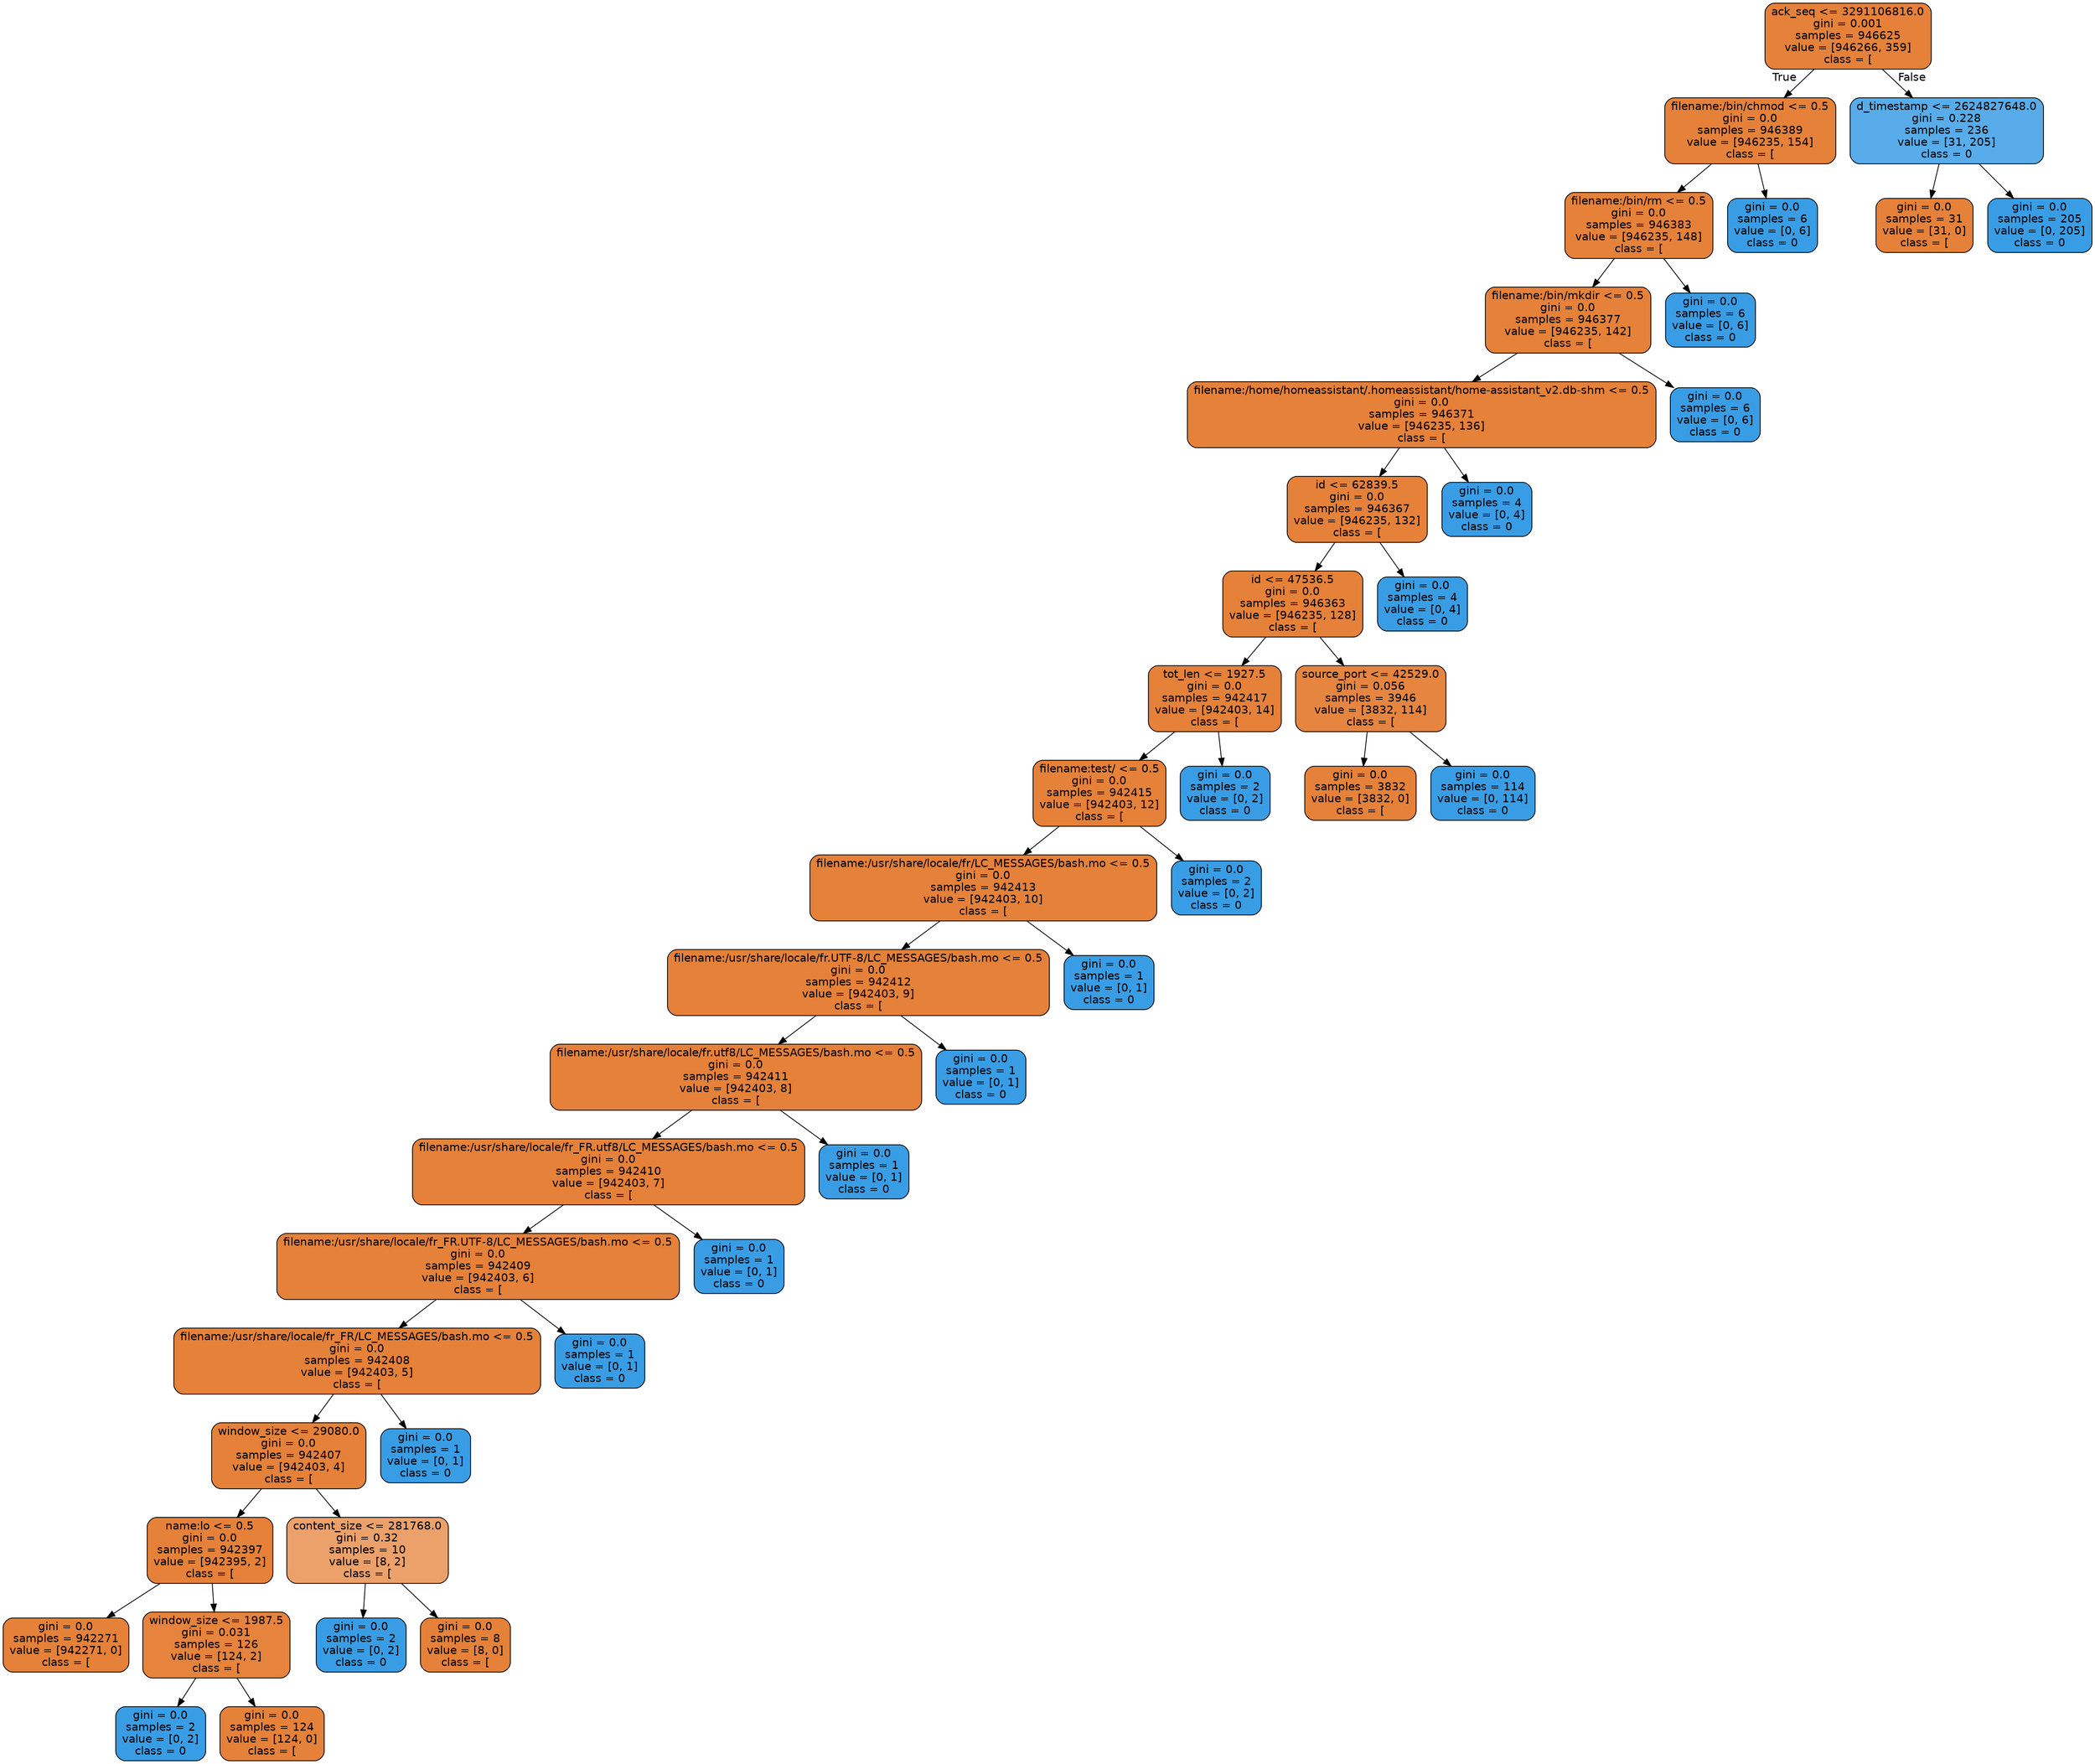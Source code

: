 digraph Tree {
node [shape=box, style="filled, rounded", color="black", fontname=helvetica] ;
edge [fontname=helvetica] ;
0 [label="ack_seq <= 3291106816.0\ngini = 0.001\nsamples = 946625\nvalue = [946266, 359]\nclass = [", fillcolor="#e58139ff"] ;
1 [label="filename:/bin/chmod <= 0.5\ngini = 0.0\nsamples = 946389\nvalue = [946235, 154]\nclass = [", fillcolor="#e58139ff"] ;
0 -> 1 [labeldistance=2.5, labelangle=45, headlabel="True"] ;
2 [label="filename:/bin/rm <= 0.5\ngini = 0.0\nsamples = 946383\nvalue = [946235, 148]\nclass = [", fillcolor="#e58139ff"] ;
1 -> 2 ;
3 [label="filename:/bin/mkdir <= 0.5\ngini = 0.0\nsamples = 946377\nvalue = [946235, 142]\nclass = [", fillcolor="#e58139ff"] ;
2 -> 3 ;
4 [label="filename:/home/homeassistant/.homeassistant/home-assistant_v2.db-shm <= 0.5\ngini = 0.0\nsamples = 946371\nvalue = [946235, 136]\nclass = [", fillcolor="#e58139ff"] ;
3 -> 4 ;
5 [label="id <= 62839.5\ngini = 0.0\nsamples = 946367\nvalue = [946235, 132]\nclass = [", fillcolor="#e58139ff"] ;
4 -> 5 ;
6 [label="id <= 47536.5\ngini = 0.0\nsamples = 946363\nvalue = [946235, 128]\nclass = [", fillcolor="#e58139ff"] ;
5 -> 6 ;
7 [label="tot_len <= 1927.5\ngini = 0.0\nsamples = 942417\nvalue = [942403, 14]\nclass = [", fillcolor="#e58139ff"] ;
6 -> 7 ;
8 [label="filename:test/ <= 0.5\ngini = 0.0\nsamples = 942415\nvalue = [942403, 12]\nclass = [", fillcolor="#e58139ff"] ;
7 -> 8 ;
9 [label="filename:/usr/share/locale/fr/LC_MESSAGES/bash.mo <= 0.5\ngini = 0.0\nsamples = 942413\nvalue = [942403, 10]\nclass = [", fillcolor="#e58139ff"] ;
8 -> 9 ;
10 [label="filename:/usr/share/locale/fr.UTF-8/LC_MESSAGES/bash.mo <= 0.5\ngini = 0.0\nsamples = 942412\nvalue = [942403, 9]\nclass = [", fillcolor="#e58139ff"] ;
9 -> 10 ;
11 [label="filename:/usr/share/locale/fr.utf8/LC_MESSAGES/bash.mo <= 0.5\ngini = 0.0\nsamples = 942411\nvalue = [942403, 8]\nclass = [", fillcolor="#e58139ff"] ;
10 -> 11 ;
12 [label="filename:/usr/share/locale/fr_FR.utf8/LC_MESSAGES/bash.mo <= 0.5\ngini = 0.0\nsamples = 942410\nvalue = [942403, 7]\nclass = [", fillcolor="#e58139ff"] ;
11 -> 12 ;
13 [label="filename:/usr/share/locale/fr_FR.UTF-8/LC_MESSAGES/bash.mo <= 0.5\ngini = 0.0\nsamples = 942409\nvalue = [942403, 6]\nclass = [", fillcolor="#e58139ff"] ;
12 -> 13 ;
14 [label="filename:/usr/share/locale/fr_FR/LC_MESSAGES/bash.mo <= 0.5\ngini = 0.0\nsamples = 942408\nvalue = [942403, 5]\nclass = [", fillcolor="#e58139ff"] ;
13 -> 14 ;
15 [label="window_size <= 29080.0\ngini = 0.0\nsamples = 942407\nvalue = [942403, 4]\nclass = [", fillcolor="#e58139ff"] ;
14 -> 15 ;
16 [label="name:lo <= 0.5\ngini = 0.0\nsamples = 942397\nvalue = [942395, 2]\nclass = [", fillcolor="#e58139ff"] ;
15 -> 16 ;
17 [label="gini = 0.0\nsamples = 942271\nvalue = [942271, 0]\nclass = [", fillcolor="#e58139ff"] ;
16 -> 17 ;
18 [label="window_size <= 1987.5\ngini = 0.031\nsamples = 126\nvalue = [124, 2]\nclass = [", fillcolor="#e58139fb"] ;
16 -> 18 ;
19 [label="gini = 0.0\nsamples = 2\nvalue = [0, 2]\nclass = 0", fillcolor="#399de5ff"] ;
18 -> 19 ;
20 [label="gini = 0.0\nsamples = 124\nvalue = [124, 0]\nclass = [", fillcolor="#e58139ff"] ;
18 -> 20 ;
21 [label="content_size <= 281768.0\ngini = 0.32\nsamples = 10\nvalue = [8, 2]\nclass = [", fillcolor="#e58139bf"] ;
15 -> 21 ;
22 [label="gini = 0.0\nsamples = 2\nvalue = [0, 2]\nclass = 0", fillcolor="#399de5ff"] ;
21 -> 22 ;
23 [label="gini = 0.0\nsamples = 8\nvalue = [8, 0]\nclass = [", fillcolor="#e58139ff"] ;
21 -> 23 ;
24 [label="gini = 0.0\nsamples = 1\nvalue = [0, 1]\nclass = 0", fillcolor="#399de5ff"] ;
14 -> 24 ;
25 [label="gini = 0.0\nsamples = 1\nvalue = [0, 1]\nclass = 0", fillcolor="#399de5ff"] ;
13 -> 25 ;
26 [label="gini = 0.0\nsamples = 1\nvalue = [0, 1]\nclass = 0", fillcolor="#399de5ff"] ;
12 -> 26 ;
27 [label="gini = 0.0\nsamples = 1\nvalue = [0, 1]\nclass = 0", fillcolor="#399de5ff"] ;
11 -> 27 ;
28 [label="gini = 0.0\nsamples = 1\nvalue = [0, 1]\nclass = 0", fillcolor="#399de5ff"] ;
10 -> 28 ;
29 [label="gini = 0.0\nsamples = 1\nvalue = [0, 1]\nclass = 0", fillcolor="#399de5ff"] ;
9 -> 29 ;
30 [label="gini = 0.0\nsamples = 2\nvalue = [0, 2]\nclass = 0", fillcolor="#399de5ff"] ;
8 -> 30 ;
31 [label="gini = 0.0\nsamples = 2\nvalue = [0, 2]\nclass = 0", fillcolor="#399de5ff"] ;
7 -> 31 ;
32 [label="source_port <= 42529.0\ngini = 0.056\nsamples = 3946\nvalue = [3832, 114]\nclass = [", fillcolor="#e58139f7"] ;
6 -> 32 ;
33 [label="gini = 0.0\nsamples = 3832\nvalue = [3832, 0]\nclass = [", fillcolor="#e58139ff"] ;
32 -> 33 ;
34 [label="gini = 0.0\nsamples = 114\nvalue = [0, 114]\nclass = 0", fillcolor="#399de5ff"] ;
32 -> 34 ;
35 [label="gini = 0.0\nsamples = 4\nvalue = [0, 4]\nclass = 0", fillcolor="#399de5ff"] ;
5 -> 35 ;
36 [label="gini = 0.0\nsamples = 4\nvalue = [0, 4]\nclass = 0", fillcolor="#399de5ff"] ;
4 -> 36 ;
37 [label="gini = 0.0\nsamples = 6\nvalue = [0, 6]\nclass = 0", fillcolor="#399de5ff"] ;
3 -> 37 ;
38 [label="gini = 0.0\nsamples = 6\nvalue = [0, 6]\nclass = 0", fillcolor="#399de5ff"] ;
2 -> 38 ;
39 [label="gini = 0.0\nsamples = 6\nvalue = [0, 6]\nclass = 0", fillcolor="#399de5ff"] ;
1 -> 39 ;
40 [label="d_timestamp <= 2624827648.0\ngini = 0.228\nsamples = 236\nvalue = [31, 205]\nclass = 0", fillcolor="#399de5d8"] ;
0 -> 40 [labeldistance=2.5, labelangle=-45, headlabel="False"] ;
41 [label="gini = 0.0\nsamples = 31\nvalue = [31, 0]\nclass = [", fillcolor="#e58139ff"] ;
40 -> 41 ;
42 [label="gini = 0.0\nsamples = 205\nvalue = [0, 205]\nclass = 0", fillcolor="#399de5ff"] ;
40 -> 42 ;
}